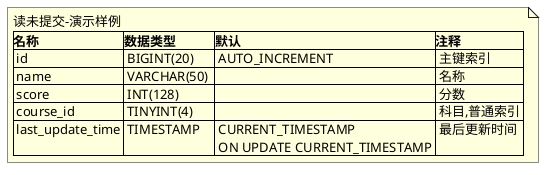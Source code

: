@startuml common
note as A
读未提交-演示样例
|=名称|=数据类型|=默认|=注释|
| id | BIGINT(20) | AUTO_INCREMENT | 主键索引 |
| name | VARCHAR(50)  |  | 名称 |
| score | INT(128)  |  | 分数 |
| course_id | TINYINT(4)  |  | 科目,普通索引 |
| last_update_time | TIMESTAMP | CURRENT_TIMESTAMP \n ON UPDATE CURRENT_TIMESTAMP | 最后更新时间 |
end note
@enduml

@startuml READ-UNCOMMITTED

title : READ UNCOMMITTED

box #LightBlue
participant 事务A as A
database 数据库 as DB
participant 事务B as B
end box
collections 其他业务 as O
actor 用户 as U

note over of DB : 准备工作:\n-- 设置锁超时时长\nSET innodb_lock_wait_timeout = 100;\nSHOW VARIABLES LIKE 'innodb_lock_wait_timeout';\n-- 修改隔离级别-读未提交\nSET SESSION TRANSACTION ISOLATION LEVEL READ UNCOMMITTED\nSELECT @@TX_ISOLATION;
note over of DB : 模拟的场景:\n事务A对分数进行修改, 事务B内读取到分数, \n并把分数提交给其他业务, 然后B结束了事务, \n接着事务A发现分数改错了, 马上进行了回滚, 但是分数已经被B提交给其他业务了, 导致其他业务数据错乱.
A -> DB : 准备工作 
B -> DB : 准备工作
== 脏读 ==
A -> DB : BEGIN 
activate A
B -> DB : BEGIN 
activate B
A -> DB : SELECT score FROM t_student_score WHERE id = 1;
DB --> A : 返回分数 : 1
A -> DB : UPDATE t_student_score SET score = score + 10 WHERE id = 1;
DB --> A : 修改成功

B -> DB : SELECT score FROM t_student_score WHERE id = 1;
DB -[#blue]-> B : 返回分数 : 11
B -[#blue]> O : 把分数(11) 提交给其他业务
B -> DB : COMMIT
deactivate B
A -> DB : ROLLBACK
deactivate A
......
......
...After a long time...
......
......
U -> DB : 从数据库看看成绩
U <-- DB : 返回分数(1)
U -> O : 从其他业务看看成绩
U <-[#blue]- O : 返回分数(11)
U -> U : 两个地方的分数不一致啊?

@enduml